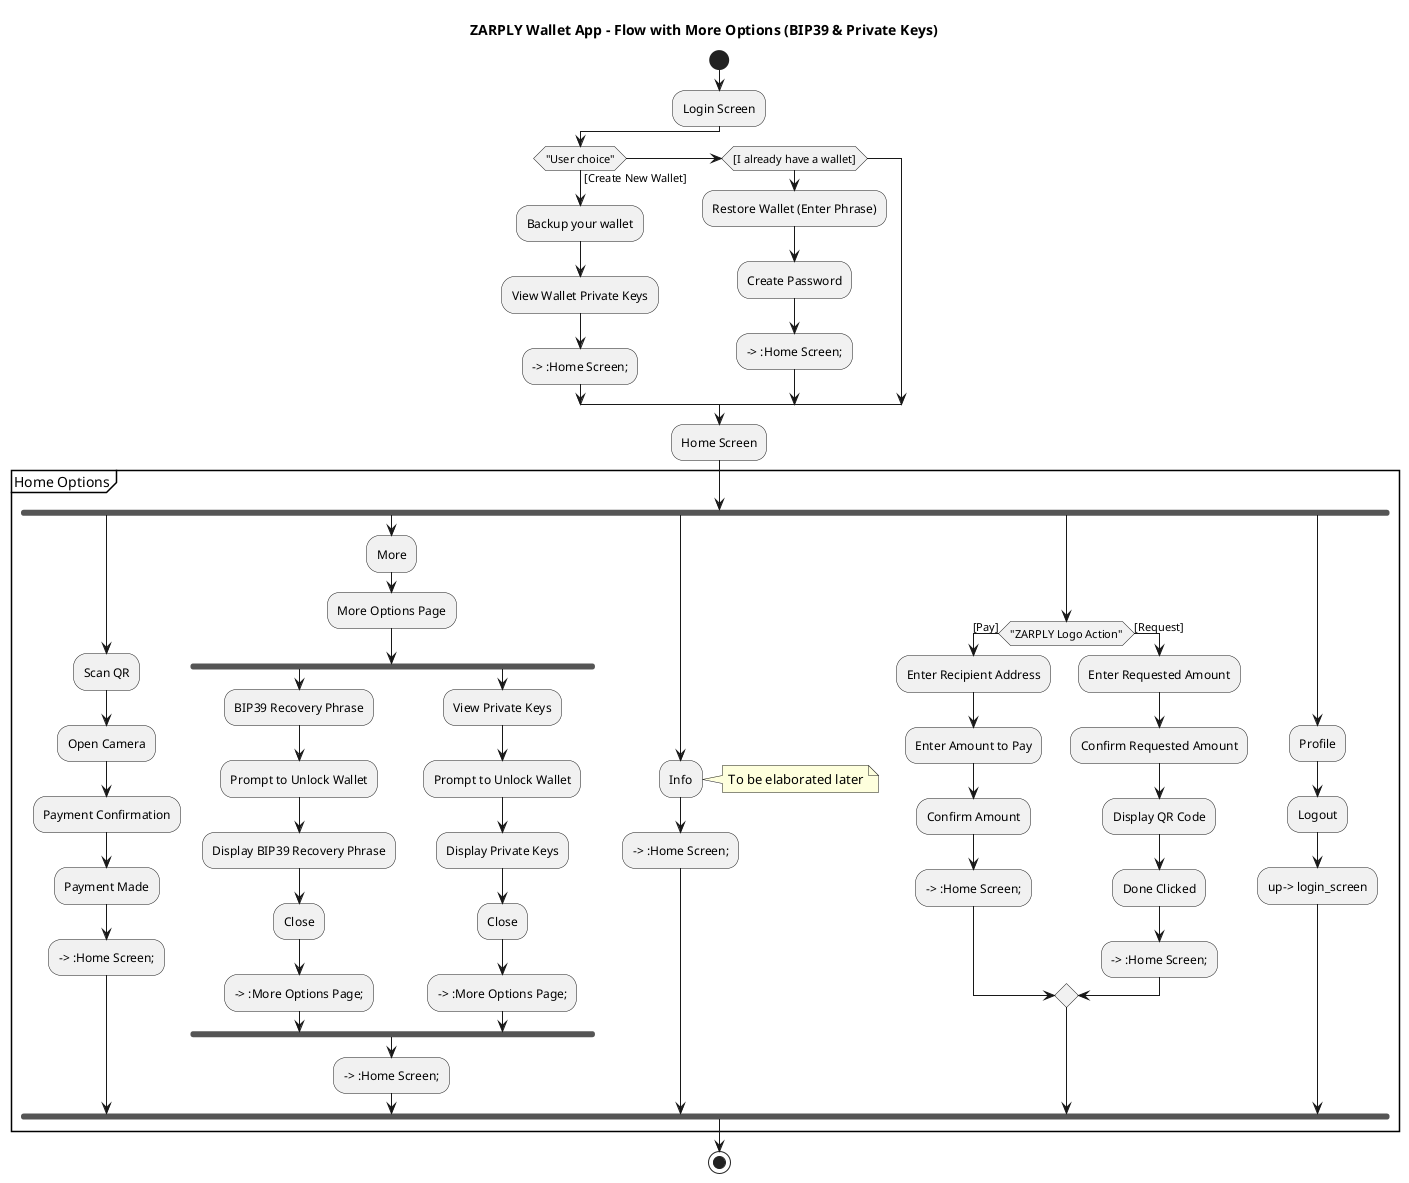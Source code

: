@startuml
title ZARPLY Wallet App - Flow with More Options (BIP39 & Private Keys)

start

label login_screen
:Login Screen;

if ("User choice") then ([Create New Wallet])
  :Backup your wallet;
  :View Wallet Private Keys;
  --> :Home Screen;
elseif ([I already have a wallet])
  :Restore Wallet (Enter Phrase);
  :Create Password;
  --> :Home Screen;
endif

:Home Screen;

partition "Home Options" {
  fork
    :Scan QR;
    :Open Camera;
    :Payment Confirmation;
    :Payment Made;
    --> :Home Screen;
  fork again
    :More;
    :More Options Page;
    fork
      :BIP39 Recovery Phrase;
      :Prompt to Unlock Wallet;
      :Display BIP39 Recovery Phrase;
      :Close;
      --> :More Options Page;
    fork again
      :View Private Keys;
      :Prompt to Unlock Wallet;
      :Display Private Keys;
      :Close;
      --> :More Options Page;
    end fork
    --> :Home Screen;
  fork again
    :Info;
    note right
      To be elaborated later
    end note
    --> :Home Screen;
  fork again
    if ("ZARPLY Logo Action") then ([Pay])
      :Enter Recipient Address;
      :Enter Amount to Pay;
      :Confirm Amount;
      --> :Home Screen;
    else ([Request])
      :Enter Requested Amount;
      :Confirm Requested Amount;
      :Display QR Code;
      :Done Clicked;
      --> :Home Screen;
    endif
  fork again
    :Profile;
    :Logout;
    -up-> login_screen
  end fork
}

stop
@enduml
